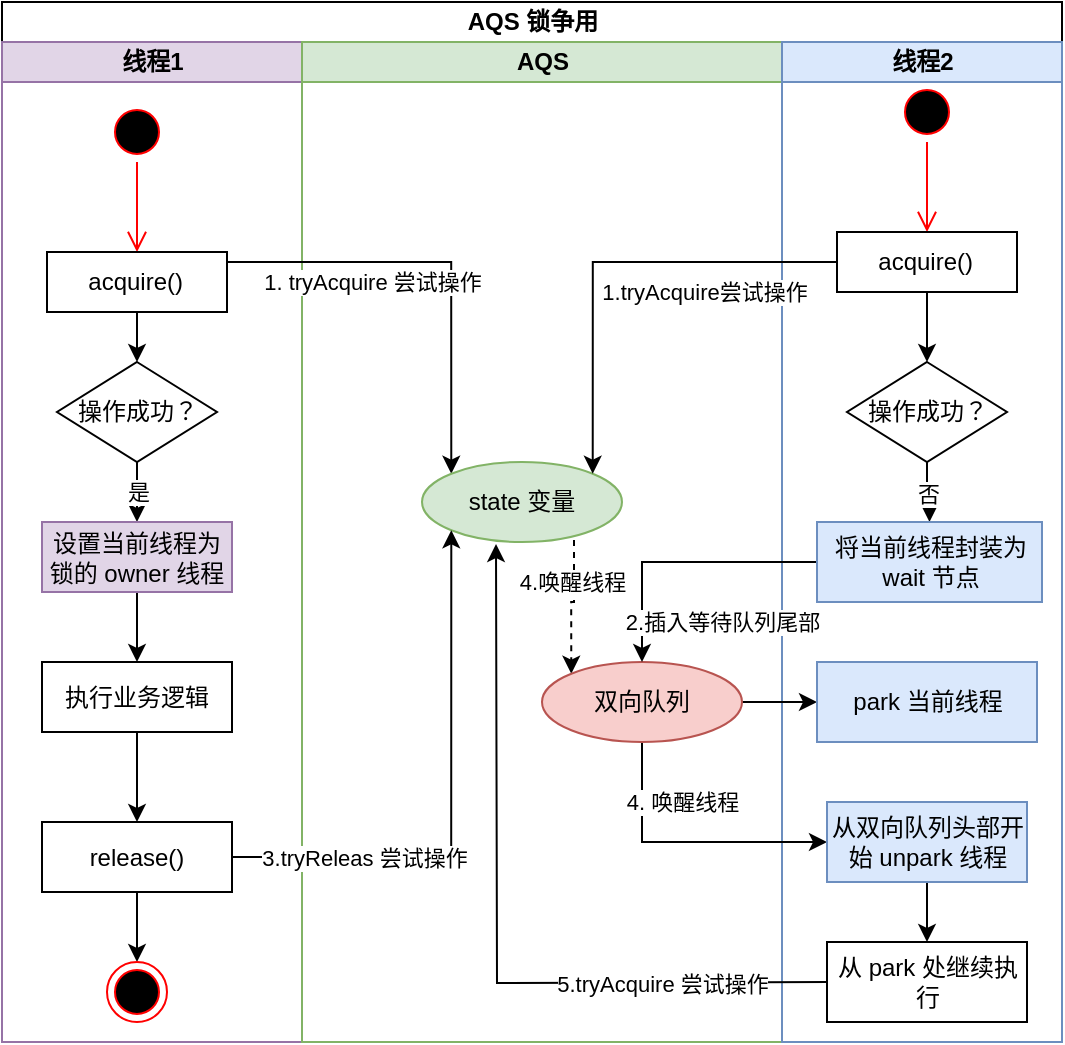 <mxfile version="14.6.0" type="github"><diagram id="MvgmMicMm3Qo9Lu6UEQC" name="Page-1"><mxGraphModel dx="1422" dy="1931" grid="1" gridSize="10" guides="1" tooltips="1" connect="1" arrows="1" fold="1" page="1" pageScale="1" pageWidth="827" pageHeight="1169" math="0" shadow="0"><root><mxCell id="0"/><mxCell id="1" parent="0"/><mxCell id="xGOn01LmJezI7kxOc0na-1" value="AQS 锁争用" style="swimlane;html=1;childLayout=stackLayout;resizeParent=1;resizeParentMax=0;startSize=20;" parent="1" vertex="1"><mxGeometry x="100" y="-1100" width="530" height="520" as="geometry"/></mxCell><mxCell id="xGOn01LmJezI7kxOc0na-2" value="线程1" style="swimlane;html=1;startSize=20;fillColor=#e1d5e7;strokeColor=#9673a6;" parent="xGOn01LmJezI7kxOc0na-1" vertex="1"><mxGeometry y="20" width="150" height="500" as="geometry"/></mxCell><mxCell id="xGOn01LmJezI7kxOc0na-3" value="AQS" style="swimlane;html=1;startSize=20;fillColor=#d5e8d4;strokeColor=#82b366;" parent="xGOn01LmJezI7kxOc0na-1" vertex="1"><mxGeometry x="150" y="20" width="240" height="500" as="geometry"/></mxCell><mxCell id="xGOn01LmJezI7kxOc0na-4" value="线程2" style="swimlane;html=1;startSize=20;fillColor=#dae8fc;strokeColor=#6c8ebf;" parent="xGOn01LmJezI7kxOc0na-1" vertex="1"><mxGeometry x="390" y="20" width="140" height="500" as="geometry"/></mxCell><mxCell id="xGOn01LmJezI7kxOc0na-6" value="&lt;br&gt;&lt;br&gt;&lt;br&gt;&lt;br&gt;" style="ellipse;html=1;shape=startState;fillColor=#000000;strokeColor=#ff0000;verticalAlign=bottom;" parent="1" vertex="1"><mxGeometry x="152.5" y="-1050" width="30" height="30" as="geometry"/></mxCell><mxCell id="xGOn01LmJezI7kxOc0na-7" value="" style="edgeStyle=orthogonalEdgeStyle;html=1;verticalAlign=bottom;endArrow=open;endSize=8;strokeColor=#ff0000;entryX=0.5;entryY=0;entryDx=0;entryDy=0;" parent="1" source="xGOn01LmJezI7kxOc0na-6" target="xGOn01LmJezI7kxOc0na-8" edge="1"><mxGeometry relative="1" as="geometry"><mxPoint x="167.5" y="-1000" as="targetPoint"/></mxGeometry></mxCell><mxCell id="xGOn01LmJezI7kxOc0na-10" value="1. tryAcquire 尝试操作" style="edgeStyle=orthogonalEdgeStyle;rounded=0;orthogonalLoop=1;jettySize=auto;html=1;entryX=0;entryY=0;entryDx=0;entryDy=0;" parent="1" source="xGOn01LmJezI7kxOc0na-8" target="xGOn01LmJezI7kxOc0na-9" edge="1"><mxGeometry x="-0.333" y="-10" relative="1" as="geometry"><Array as="points"><mxPoint x="325" y="-970"/></Array><mxPoint as="offset"/></mxGeometry></mxCell><mxCell id="xGOn01LmJezI7kxOc0na-12" value="" style="edgeStyle=orthogonalEdgeStyle;rounded=0;orthogonalLoop=1;jettySize=auto;html=1;" parent="1" source="xGOn01LmJezI7kxOc0na-8" target="xGOn01LmJezI7kxOc0na-11" edge="1"><mxGeometry relative="1" as="geometry"/></mxCell><mxCell id="xGOn01LmJezI7kxOc0na-8" value="acquire()&amp;nbsp;" style="html=1;" parent="1" vertex="1"><mxGeometry x="122.5" y="-975" width="90" height="30" as="geometry"/></mxCell><mxCell id="xGOn01LmJezI7kxOc0na-50" value="4.唤醒线程" style="edgeStyle=orthogonalEdgeStyle;rounded=0;orthogonalLoop=1;jettySize=auto;html=1;entryX=0;entryY=0;entryDx=0;entryDy=0;dashed=1;exitX=0.76;exitY=0.975;exitDx=0;exitDy=0;exitPerimeter=0;" parent="1" source="xGOn01LmJezI7kxOc0na-9" target="xGOn01LmJezI7kxOc0na-39" edge="1"><mxGeometry x="-0.385" y="-1" relative="1" as="geometry"><mxPoint as="offset"/></mxGeometry></mxCell><mxCell id="xGOn01LmJezI7kxOc0na-9" value="state 变量" style="ellipse;whiteSpace=wrap;html=1;align=center;fillColor=#d5e8d4;strokeColor=#82b366;" parent="1" vertex="1"><mxGeometry x="310" y="-870" width="100" height="40" as="geometry"/></mxCell><mxCell id="xGOn01LmJezI7kxOc0na-14" value="是" style="edgeStyle=orthogonalEdgeStyle;rounded=0;orthogonalLoop=1;jettySize=auto;html=1;" parent="1" source="xGOn01LmJezI7kxOc0na-11" target="xGOn01LmJezI7kxOc0na-13" edge="1"><mxGeometry relative="1" as="geometry"/></mxCell><mxCell id="xGOn01LmJezI7kxOc0na-11" value="操作成功？" style="rhombus;whiteSpace=wrap;html=1;" parent="1" vertex="1"><mxGeometry x="127.5" y="-920" width="80" height="50" as="geometry"/></mxCell><mxCell id="xGOn01LmJezI7kxOc0na-16" value="" style="edgeStyle=orthogonalEdgeStyle;rounded=0;orthogonalLoop=1;jettySize=auto;html=1;" parent="1" source="xGOn01LmJezI7kxOc0na-13" target="xGOn01LmJezI7kxOc0na-15" edge="1"><mxGeometry relative="1" as="geometry"/></mxCell><mxCell id="xGOn01LmJezI7kxOc0na-13" value="设置当前线程为锁的 owner 线程" style="whiteSpace=wrap;html=1;fillColor=#e1d5e7;strokeColor=#9673a6;" parent="1" vertex="1"><mxGeometry x="120" y="-840" width="95" height="35" as="geometry"/></mxCell><mxCell id="xGOn01LmJezI7kxOc0na-18" value="" style="edgeStyle=orthogonalEdgeStyle;rounded=0;orthogonalLoop=1;jettySize=auto;html=1;" parent="1" source="xGOn01LmJezI7kxOc0na-15" target="xGOn01LmJezI7kxOc0na-17" edge="1"><mxGeometry relative="1" as="geometry"/></mxCell><mxCell id="xGOn01LmJezI7kxOc0na-15" value="执行业务逻辑" style="whiteSpace=wrap;html=1;" parent="1" vertex="1"><mxGeometry x="120" y="-770" width="95" height="35" as="geometry"/></mxCell><mxCell id="xGOn01LmJezI7kxOc0na-19" style="edgeStyle=orthogonalEdgeStyle;rounded=0;orthogonalLoop=1;jettySize=auto;html=1;entryX=0;entryY=1;entryDx=0;entryDy=0;" parent="1" source="xGOn01LmJezI7kxOc0na-17" target="xGOn01LmJezI7kxOc0na-9" edge="1"><mxGeometry relative="1" as="geometry"/></mxCell><mxCell id="xGOn01LmJezI7kxOc0na-20" value="3.tryReleas 尝试操作" style="edgeLabel;html=1;align=center;verticalAlign=middle;resizable=0;points=[];" parent="xGOn01LmJezI7kxOc0na-19" vertex="1" connectable="0"><mxGeometry x="-0.302" y="-2" relative="1" as="geometry"><mxPoint x="-30" y="-2" as="offset"/></mxGeometry></mxCell><mxCell id="xGOn01LmJezI7kxOc0na-22" value="" style="edgeStyle=orthogonalEdgeStyle;rounded=0;orthogonalLoop=1;jettySize=auto;html=1;entryX=0.5;entryY=0;entryDx=0;entryDy=0;" parent="1" source="xGOn01LmJezI7kxOc0na-17" target="xGOn01LmJezI7kxOc0na-23" edge="1"><mxGeometry relative="1" as="geometry"><mxPoint x="167.5" y="-575" as="targetPoint"/></mxGeometry></mxCell><mxCell id="xGOn01LmJezI7kxOc0na-17" value="release()" style="whiteSpace=wrap;html=1;" parent="1" vertex="1"><mxGeometry x="120" y="-690" width="95" height="35" as="geometry"/></mxCell><mxCell id="xGOn01LmJezI7kxOc0na-23" value="" style="ellipse;html=1;shape=endState;fillColor=#000000;strokeColor=#ff0000;" parent="1" vertex="1"><mxGeometry x="152.5" y="-620" width="30" height="30" as="geometry"/></mxCell><mxCell id="xGOn01LmJezI7kxOc0na-24" value="&lt;br&gt;&lt;br&gt;&lt;br&gt;&lt;br&gt;" style="ellipse;html=1;shape=startState;fillColor=#000000;strokeColor=#ff0000;verticalAlign=bottom;" parent="1" vertex="1"><mxGeometry x="547.5" y="-1060" width="30" height="30" as="geometry"/></mxCell><mxCell id="xGOn01LmJezI7kxOc0na-25" value="" style="edgeStyle=orthogonalEdgeStyle;html=1;verticalAlign=bottom;endArrow=open;endSize=8;strokeColor=#ff0000;entryX=0.5;entryY=0;entryDx=0;entryDy=0;" parent="1" source="xGOn01LmJezI7kxOc0na-24" target="xGOn01LmJezI7kxOc0na-27" edge="1"><mxGeometry relative="1" as="geometry"><mxPoint x="562.5" y="-1010" as="targetPoint"/></mxGeometry></mxCell><mxCell id="xGOn01LmJezI7kxOc0na-26" value="" style="edgeStyle=orthogonalEdgeStyle;rounded=0;orthogonalLoop=1;jettySize=auto;html=1;" parent="1" source="xGOn01LmJezI7kxOc0na-27" target="xGOn01LmJezI7kxOc0na-29" edge="1"><mxGeometry relative="1" as="geometry"/></mxCell><mxCell id="xGOn01LmJezI7kxOc0na-37" style="edgeStyle=orthogonalEdgeStyle;rounded=0;orthogonalLoop=1;jettySize=auto;html=1;entryX=1;entryY=0;entryDx=0;entryDy=0;" parent="1" source="xGOn01LmJezI7kxOc0na-27" target="xGOn01LmJezI7kxOc0na-9" edge="1"><mxGeometry relative="1" as="geometry"/></mxCell><mxCell id="xGOn01LmJezI7kxOc0na-56" value="1.tryAcquire尝试操作" style="edgeLabel;html=1;align=center;verticalAlign=middle;resizable=0;points=[];" parent="xGOn01LmJezI7kxOc0na-37" vertex="1" connectable="0"><mxGeometry x="-0.302" y="3" relative="1" as="geometry"><mxPoint x="13" y="12" as="offset"/></mxGeometry></mxCell><mxCell id="xGOn01LmJezI7kxOc0na-27" value="acquire()&amp;nbsp;" style="html=1;" parent="1" vertex="1"><mxGeometry x="517.5" y="-985" width="90" height="30" as="geometry"/></mxCell><mxCell id="xGOn01LmJezI7kxOc0na-43" value="否" style="edgeStyle=orthogonalEdgeStyle;rounded=0;orthogonalLoop=1;jettySize=auto;html=1;" parent="1" source="xGOn01LmJezI7kxOc0na-29" target="xGOn01LmJezI7kxOc0na-42" edge="1"><mxGeometry relative="1" as="geometry"/></mxCell><mxCell id="xGOn01LmJezI7kxOc0na-29" value="操作成功？" style="rhombus;whiteSpace=wrap;html=1;" parent="1" vertex="1"><mxGeometry x="522.5" y="-920" width="80" height="50" as="geometry"/></mxCell><mxCell id="xGOn01LmJezI7kxOc0na-48" value="" style="edgeStyle=orthogonalEdgeStyle;rounded=0;orthogonalLoop=1;jettySize=auto;html=1;" parent="1" source="xGOn01LmJezI7kxOc0na-39" target="xGOn01LmJezI7kxOc0na-47" edge="1"><mxGeometry relative="1" as="geometry"/></mxCell><mxCell id="xGOn01LmJezI7kxOc0na-52" value="4. 唤醒线程" style="edgeStyle=orthogonalEdgeStyle;rounded=0;orthogonalLoop=1;jettySize=auto;html=1;entryX=0;entryY=0.5;entryDx=0;entryDy=0;exitX=0.5;exitY=1;exitDx=0;exitDy=0;" parent="1" source="xGOn01LmJezI7kxOc0na-39" target="xGOn01LmJezI7kxOc0na-51" edge="1"><mxGeometry x="-0.018" y="20" relative="1" as="geometry"><mxPoint as="offset"/></mxGeometry></mxCell><mxCell id="xGOn01LmJezI7kxOc0na-39" value="双向队列" style="ellipse;whiteSpace=wrap;html=1;align=center;fillColor=#f8cecc;strokeColor=#b85450;" parent="1" vertex="1"><mxGeometry x="370" y="-770" width="100" height="40" as="geometry"/></mxCell><mxCell id="xGOn01LmJezI7kxOc0na-44" style="edgeStyle=orthogonalEdgeStyle;rounded=0;orthogonalLoop=1;jettySize=auto;html=1;entryX=0.5;entryY=0;entryDx=0;entryDy=0;" parent="1" source="xGOn01LmJezI7kxOc0na-42" target="xGOn01LmJezI7kxOc0na-39" edge="1"><mxGeometry relative="1" as="geometry"/></mxCell><mxCell id="xGOn01LmJezI7kxOc0na-45" value="2.插入等待队列尾部" style="edgeLabel;html=1;align=center;verticalAlign=middle;resizable=0;points=[];" parent="xGOn01LmJezI7kxOc0na-44" vertex="1" connectable="0"><mxGeometry x="-0.034" y="1" relative="1" as="geometry"><mxPoint x="19" y="29" as="offset"/></mxGeometry></mxCell><mxCell id="xGOn01LmJezI7kxOc0na-42" value="将当前线程封装为 wait 节点" style="whiteSpace=wrap;html=1;fillColor=#dae8fc;strokeColor=#6c8ebf;" parent="1" vertex="1"><mxGeometry x="507.5" y="-840" width="112.5" height="40" as="geometry"/></mxCell><mxCell id="xGOn01LmJezI7kxOc0na-47" value="park 当前线程" style="whiteSpace=wrap;html=1;fillColor=#dae8fc;strokeColor=#6c8ebf;" parent="1" vertex="1"><mxGeometry x="507.5" y="-770" width="110" height="40" as="geometry"/></mxCell><mxCell id="xGOn01LmJezI7kxOc0na-55" value="" style="edgeStyle=orthogonalEdgeStyle;rounded=0;orthogonalLoop=1;jettySize=auto;html=1;" parent="1" source="xGOn01LmJezI7kxOc0na-51" target="xGOn01LmJezI7kxOc0na-54" edge="1"><mxGeometry relative="1" as="geometry"/></mxCell><mxCell id="xGOn01LmJezI7kxOc0na-51" value="从双向队列头部开始 unpark 线程" style="whiteSpace=wrap;html=1;fillColor=#dae8fc;strokeColor=#6c8ebf;" parent="1" vertex="1"><mxGeometry x="512.5" y="-700" width="100" height="40" as="geometry"/></mxCell><mxCell id="xGOn01LmJezI7kxOc0na-57" style="edgeStyle=orthogonalEdgeStyle;rounded=0;orthogonalLoop=1;jettySize=auto;html=1;entryX=0.36;entryY=1.025;entryDx=0;entryDy=0;entryPerimeter=0;" parent="1" edge="1"><mxGeometry relative="1" as="geometry"><mxPoint x="513.5" y="-610" as="sourcePoint"/><mxPoint x="347" y="-829" as="targetPoint"/></mxGeometry></mxCell><mxCell id="xGOn01LmJezI7kxOc0na-58" value="5.tryAcquire 尝试操作" style="edgeLabel;html=1;align=center;verticalAlign=middle;resizable=0;points=[];" parent="xGOn01LmJezI7kxOc0na-57" vertex="1" connectable="0"><mxGeometry x="-0.559" relative="1" as="geometry"><mxPoint x="1" as="offset"/></mxGeometry></mxCell><mxCell id="xGOn01LmJezI7kxOc0na-54" value="从 park 处继续执行" style="whiteSpace=wrap;html=1;" parent="1" vertex="1"><mxGeometry x="512.5" y="-630" width="100" height="40" as="geometry"/></mxCell></root></mxGraphModel></diagram></mxfile>
